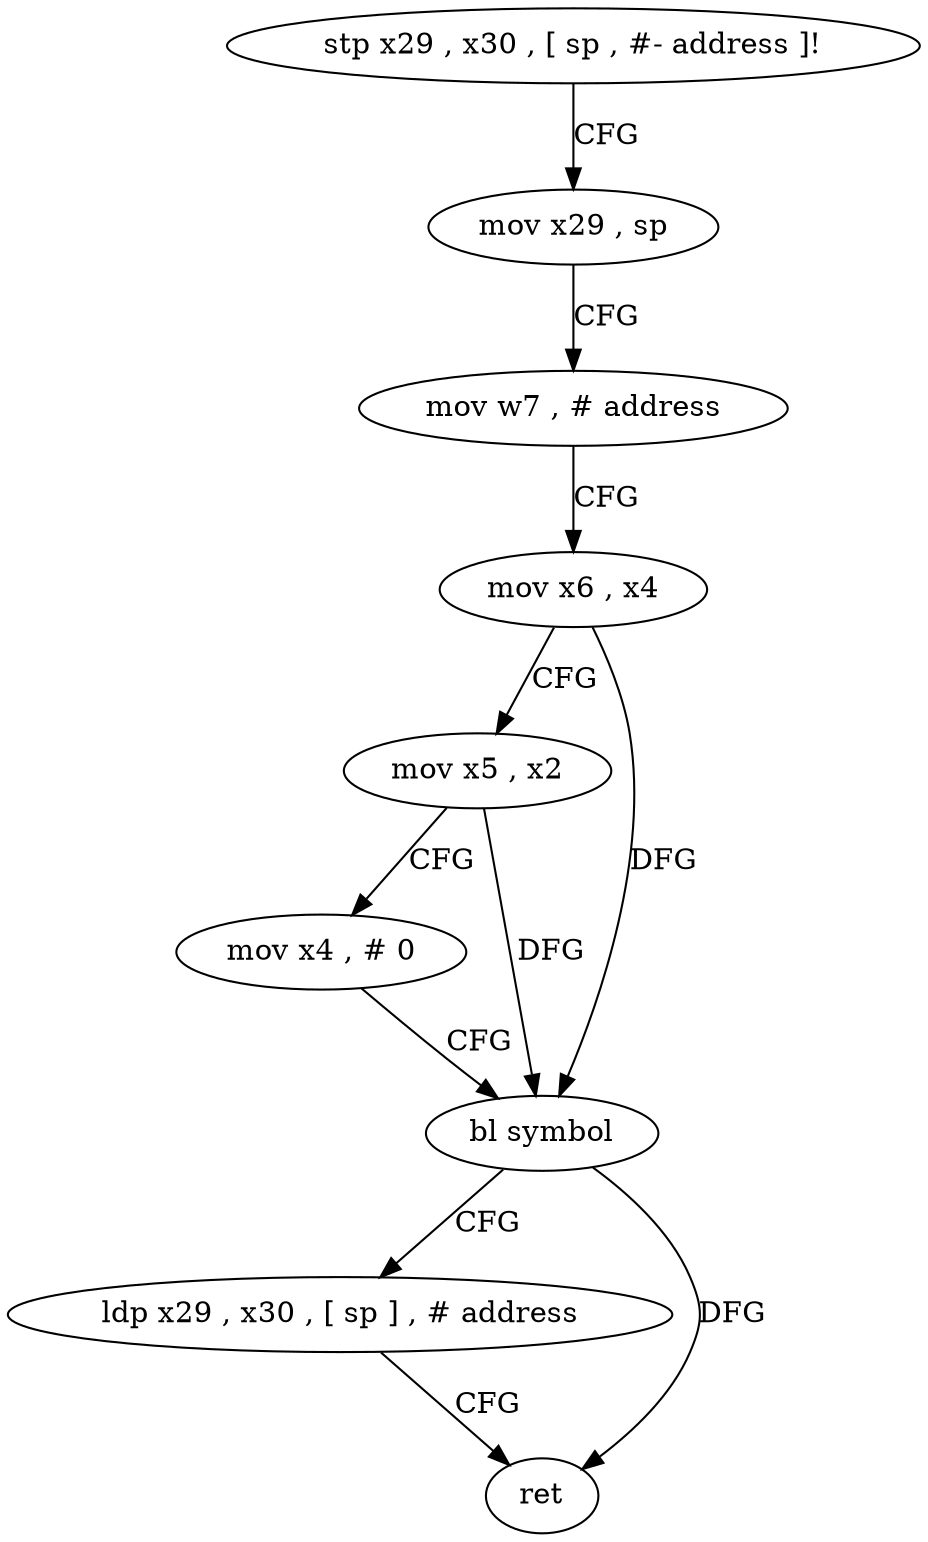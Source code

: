 digraph "func" {
"4369828" [label = "stp x29 , x30 , [ sp , #- address ]!" ]
"4369832" [label = "mov x29 , sp" ]
"4369836" [label = "mov w7 , # address" ]
"4369840" [label = "mov x6 , x4" ]
"4369844" [label = "mov x5 , x2" ]
"4369848" [label = "mov x4 , # 0" ]
"4369852" [label = "bl symbol" ]
"4369856" [label = "ldp x29 , x30 , [ sp ] , # address" ]
"4369860" [label = "ret" ]
"4369828" -> "4369832" [ label = "CFG" ]
"4369832" -> "4369836" [ label = "CFG" ]
"4369836" -> "4369840" [ label = "CFG" ]
"4369840" -> "4369844" [ label = "CFG" ]
"4369840" -> "4369852" [ label = "DFG" ]
"4369844" -> "4369848" [ label = "CFG" ]
"4369844" -> "4369852" [ label = "DFG" ]
"4369848" -> "4369852" [ label = "CFG" ]
"4369852" -> "4369856" [ label = "CFG" ]
"4369852" -> "4369860" [ label = "DFG" ]
"4369856" -> "4369860" [ label = "CFG" ]
}
